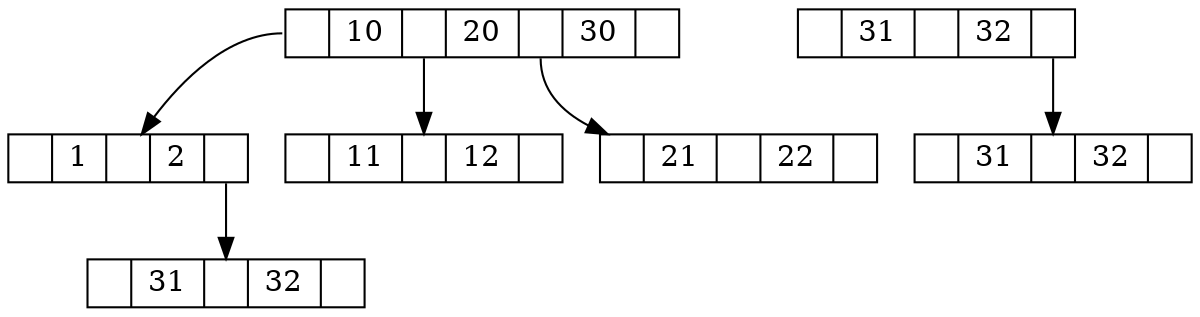 digraph g {

node [shape = record,height=.1];

node0[label = "<f0> |10|<f1> |20|<f2> |30|<f3>"];
node1[label = "<f0> |1|<f1> |2|<f2>"];
"node0":f0 -> "node1";
node2[label = "<f0> |11|<f1> |12|<f2>"];
"node0":f1 -> "node2"
node3[label = "<f0> |21|<f1> |22|<f2>"];
"node0":f2 -> "node3"
node4[label = "<f0> |31|<f1> |32|<f2>"];
"node1":f2 -> "node4"
leaf0[label = "<f0> |31|<f1> |32|<f2>"];
leaf1[label = "<f0> |31|<f1> |32|<f2>"];
"leaf0":f2 -> "leaf1"
}